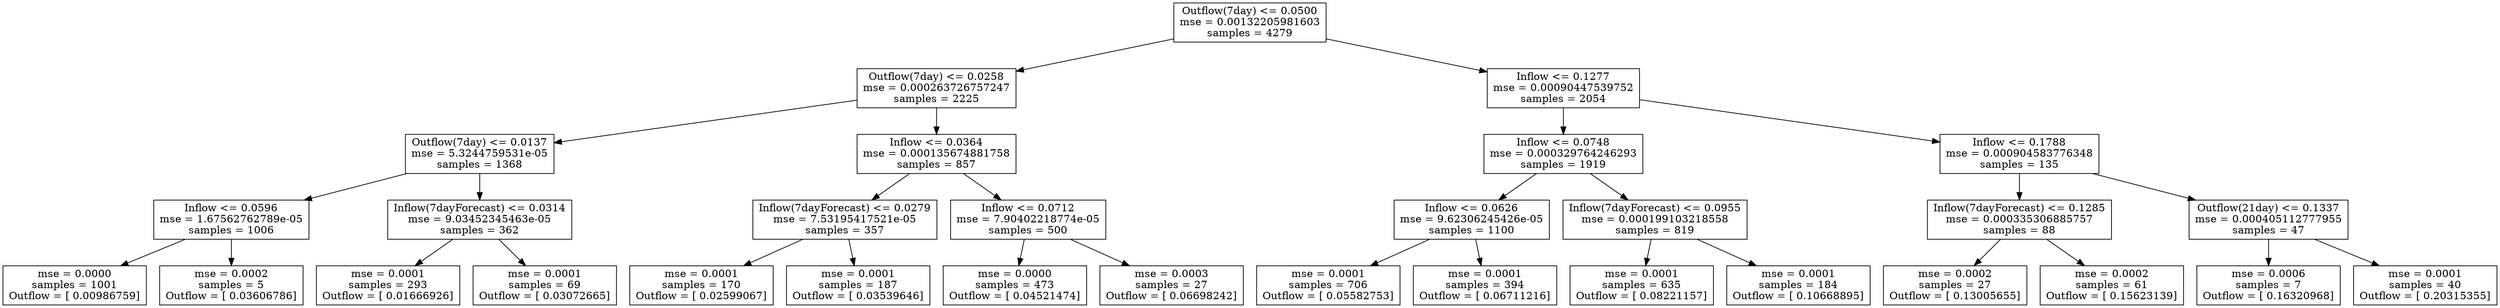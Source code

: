 digraph Tree {
0 [label="Outflow(7day) <= 0.0500\nmse = 0.00132205981603\nsamples = 4279", shape="box"] ;
1 [label="Outflow(7day) <= 0.0258\nmse = 0.000263726757247\nsamples = 2225", shape="box"] ;
0 -> 1 ;
2 [label="Outflow(7day) <= 0.0137\nmse = 5.3244759531e-05\nsamples = 1368", shape="box"] ;
1 -> 2 ;
3 [label="Inflow <= 0.0596\nmse = 1.67562762789e-05\nsamples = 1006", shape="box"] ;
2 -> 3 ;
4 [label="mse = 0.0000\nsamples = 1001\nOutflow = [ 0.00986759]", shape="box"] ;
3 -> 4 ;
5 [label="mse = 0.0002\nsamples = 5\nOutflow = [ 0.03606786]", shape="box"] ;
3 -> 5 ;
6 [label="Inflow(7dayForecast) <= 0.0314\nmse = 9.03452345463e-05\nsamples = 362", shape="box"] ;
2 -> 6 ;
7 [label="mse = 0.0001\nsamples = 293\nOutflow = [ 0.01666926]", shape="box"] ;
6 -> 7 ;
8 [label="mse = 0.0001\nsamples = 69\nOutflow = [ 0.03072665]", shape="box"] ;
6 -> 8 ;
9 [label="Inflow <= 0.0364\nmse = 0.000135674881758\nsamples = 857", shape="box"] ;
1 -> 9 ;
10 [label="Inflow(7dayForecast) <= 0.0279\nmse = 7.53195417521e-05\nsamples = 357", shape="box"] ;
9 -> 10 ;
11 [label="mse = 0.0001\nsamples = 170\nOutflow = [ 0.02599067]", shape="box"] ;
10 -> 11 ;
12 [label="mse = 0.0001\nsamples = 187\nOutflow = [ 0.03539646]", shape="box"] ;
10 -> 12 ;
13 [label="Inflow <= 0.0712\nmse = 7.90402218774e-05\nsamples = 500", shape="box"] ;
9 -> 13 ;
14 [label="mse = 0.0000\nsamples = 473\nOutflow = [ 0.04521474]", shape="box"] ;
13 -> 14 ;
15 [label="mse = 0.0003\nsamples = 27\nOutflow = [ 0.06698242]", shape="box"] ;
13 -> 15 ;
16 [label="Inflow <= 0.1277\nmse = 0.00090447539752\nsamples = 2054", shape="box"] ;
0 -> 16 ;
17 [label="Inflow <= 0.0748\nmse = 0.000329764246293\nsamples = 1919", shape="box"] ;
16 -> 17 ;
18 [label="Inflow <= 0.0626\nmse = 9.62306245426e-05\nsamples = 1100", shape="box"] ;
17 -> 18 ;
19 [label="mse = 0.0001\nsamples = 706\nOutflow = [ 0.05582753]", shape="box"] ;
18 -> 19 ;
20 [label="mse = 0.0001\nsamples = 394\nOutflow = [ 0.06711216]", shape="box"] ;
18 -> 20 ;
21 [label="Inflow(7dayForecast) <= 0.0955\nmse = 0.000199103218558\nsamples = 819", shape="box"] ;
17 -> 21 ;
22 [label="mse = 0.0001\nsamples = 635\nOutflow = [ 0.08221157]", shape="box"] ;
21 -> 22 ;
23 [label="mse = 0.0001\nsamples = 184\nOutflow = [ 0.10668895]", shape="box"] ;
21 -> 23 ;
24 [label="Inflow <= 0.1788\nmse = 0.000904583776348\nsamples = 135", shape="box"] ;
16 -> 24 ;
25 [label="Inflow(7dayForecast) <= 0.1285\nmse = 0.000335306885757\nsamples = 88", shape="box"] ;
24 -> 25 ;
26 [label="mse = 0.0002\nsamples = 27\nOutflow = [ 0.13005655]", shape="box"] ;
25 -> 26 ;
27 [label="mse = 0.0002\nsamples = 61\nOutflow = [ 0.15623139]", shape="box"] ;
25 -> 27 ;
28 [label="Outflow(21day) <= 0.1337\nmse = 0.000405112777955\nsamples = 47", shape="box"] ;
24 -> 28 ;
29 [label="mse = 0.0006\nsamples = 7\nOutflow = [ 0.16320968]", shape="box"] ;
28 -> 29 ;
30 [label="mse = 0.0001\nsamples = 40\nOutflow = [ 0.20315355]", shape="box"] ;
28 -> 30 ;
}